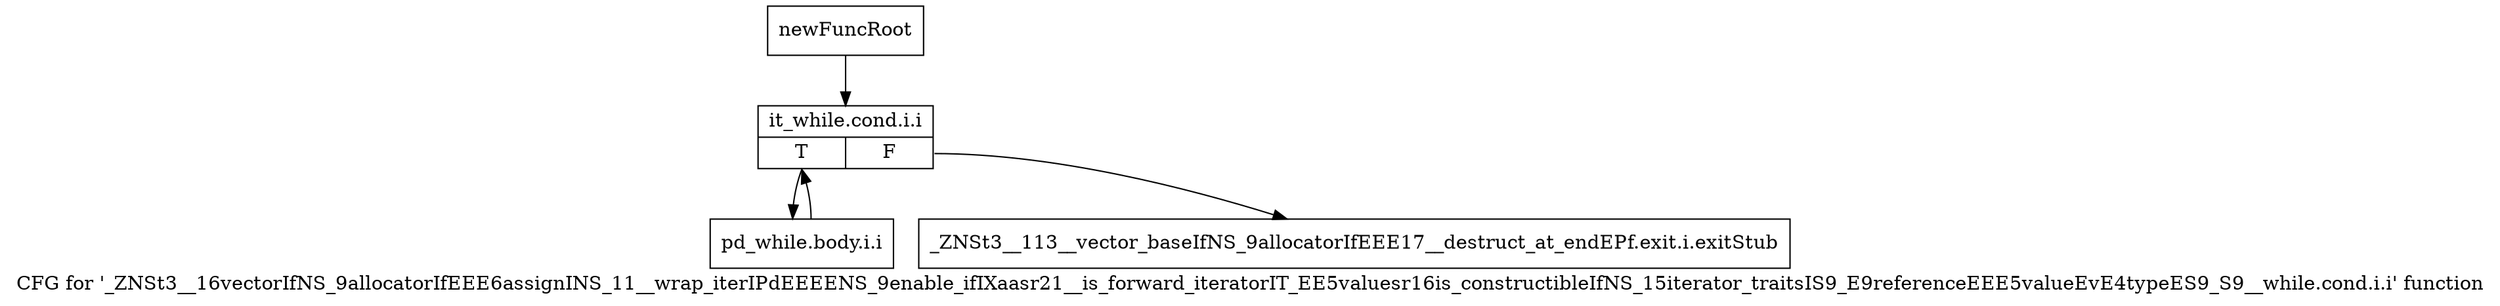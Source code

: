 digraph "CFG for '_ZNSt3__16vectorIfNS_9allocatorIfEEE6assignINS_11__wrap_iterIPdEEEENS_9enable_ifIXaasr21__is_forward_iteratorIT_EE5valuesr16is_constructibleIfNS_15iterator_traitsIS9_E9referenceEEE5valueEvE4typeES9_S9__while.cond.i.i' function" {
	label="CFG for '_ZNSt3__16vectorIfNS_9allocatorIfEEE6assignINS_11__wrap_iterIPdEEEENS_9enable_ifIXaasr21__is_forward_iteratorIT_EE5valuesr16is_constructibleIfNS_15iterator_traitsIS9_E9referenceEEE5valueEvE4typeES9_S9__while.cond.i.i' function";

	Node0x9634650 [shape=record,label="{newFuncRoot}"];
	Node0x9634650 -> Node0x96346f0;
	Node0x96346a0 [shape=record,label="{_ZNSt3__113__vector_baseIfNS_9allocatorIfEEE17__destruct_at_endEPf.exit.i.exitStub}"];
	Node0x96346f0 [shape=record,label="{it_while.cond.i.i|{<s0>T|<s1>F}}"];
	Node0x96346f0:s0 -> Node0x9634740;
	Node0x96346f0:s1 -> Node0x96346a0;
	Node0x9634740 [shape=record,label="{pd_while.body.i.i}"];
	Node0x9634740 -> Node0x96346f0;
}
